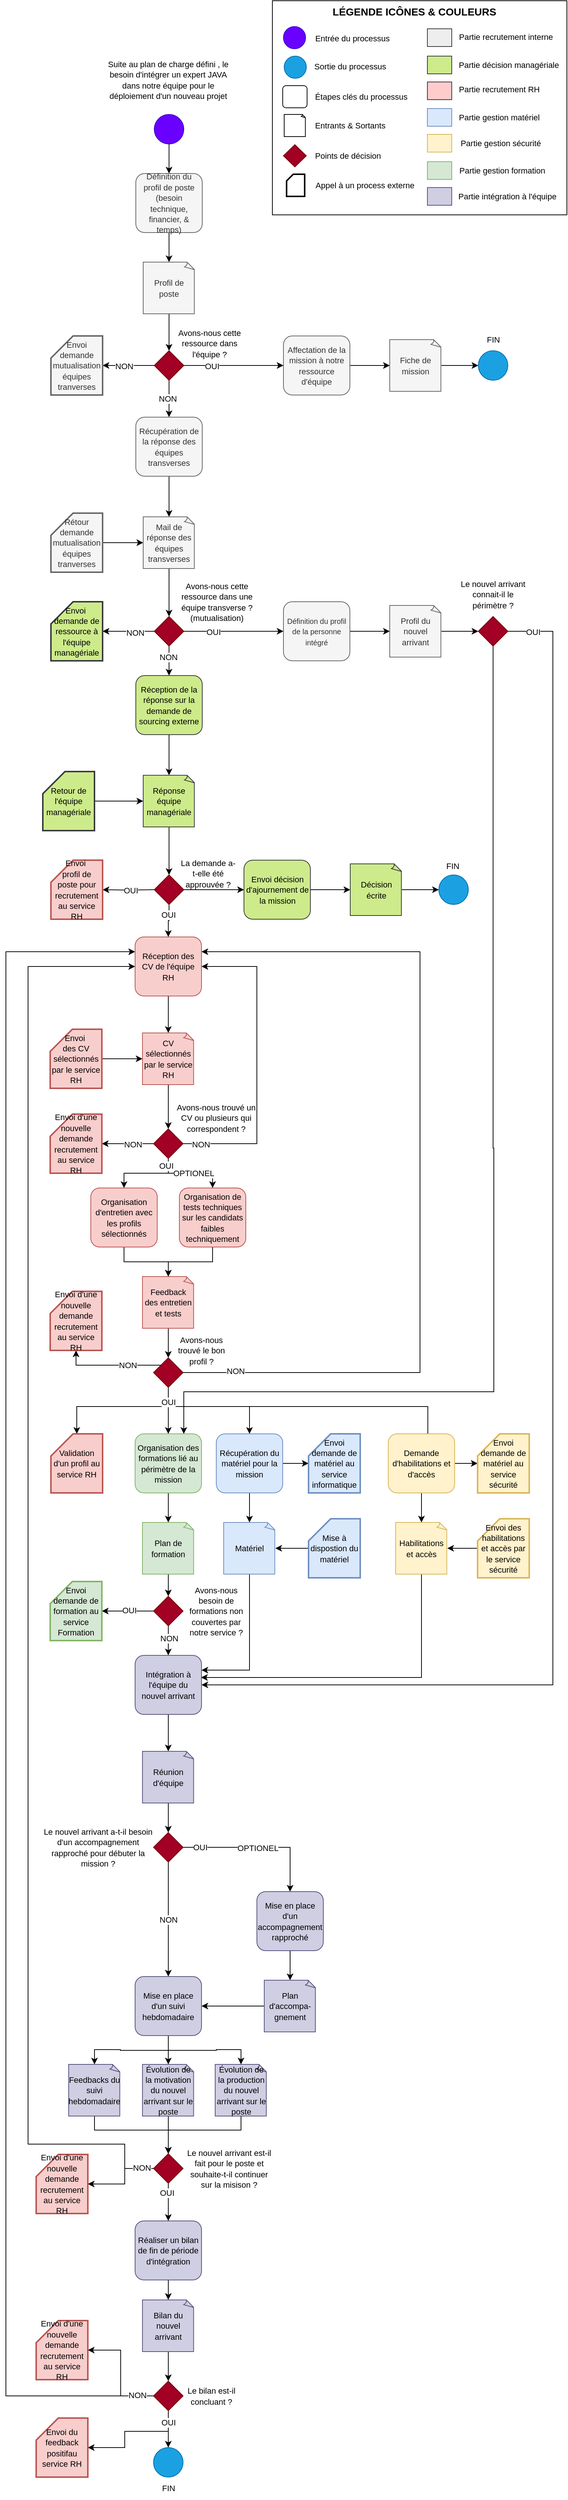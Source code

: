 <mxfile version="21.6.1" type="github">
  <diagram name="Page-1" id="dyQTiysHsoIgEj9Nmd4A">
    <mxGraphModel dx="162" dy="501" grid="1" gridSize="10" guides="1" tooltips="1" connect="1" arrows="1" fold="1" page="1" pageScale="1" pageWidth="827" pageHeight="1169" math="0" shadow="0">
      <root>
        <mxCell id="0" />
        <mxCell id="1" parent="0" />
        <mxCell id="CevlqyL66IlsUGIjqd2u-10" value="" style="edgeStyle=orthogonalEdgeStyle;rounded=0;orthogonalLoop=1;jettySize=auto;html=1;" edge="1" parent="1" source="CevlqyL66IlsUGIjqd2u-1" target="CevlqyL66IlsUGIjqd2u-4">
          <mxGeometry relative="1" as="geometry" />
        </mxCell>
        <mxCell id="CevlqyL66IlsUGIjqd2u-1" value="" style="ellipse;whiteSpace=wrap;html=1;aspect=fixed;fillColor=#6a00ff;fontColor=#ffffff;strokeColor=#3700CC;" vertex="1" parent="1">
          <mxGeometry x="1080" y="166" width="40" height="40" as="geometry" />
        </mxCell>
        <mxCell id="CevlqyL66IlsUGIjqd2u-3" value="&lt;font style=&quot;font-size: 11px;&quot;&gt;Suite au plan de charge défini , le besoin d&#39;intégrer un expert JAVA dans notre équipe pour le déploiement d&#39;un nouveau projet&lt;br&gt;&lt;/font&gt;" style="text;html=1;strokeColor=none;fillColor=none;align=center;verticalAlign=middle;whiteSpace=wrap;rounded=0;" vertex="1" parent="1">
          <mxGeometry x="1009" y="79" width="180" height="80" as="geometry" />
        </mxCell>
        <mxCell id="CevlqyL66IlsUGIjqd2u-11" value="" style="edgeStyle=orthogonalEdgeStyle;rounded=0;orthogonalLoop=1;jettySize=auto;html=1;" edge="1" parent="1" source="CevlqyL66IlsUGIjqd2u-4" target="CevlqyL66IlsUGIjqd2u-6">
          <mxGeometry relative="1" as="geometry" />
        </mxCell>
        <mxCell id="CevlqyL66IlsUGIjqd2u-4" value="&lt;div&gt;&lt;font style=&quot;font-size: 11px;&quot;&gt;Définition du profil de poste (besoin technique, financier, &amp;amp; temps)&lt;/font&gt;&lt;/div&gt;" style="rounded=1;whiteSpace=wrap;html=1;fillColor=#f5f5f5;fontColor=#333333;strokeColor=#666666;" vertex="1" parent="1">
          <mxGeometry x="1055" y="246" width="90" height="80" as="geometry" />
        </mxCell>
        <mxCell id="CevlqyL66IlsUGIjqd2u-34" value="" style="edgeStyle=orthogonalEdgeStyle;rounded=0;orthogonalLoop=1;jettySize=auto;html=1;" edge="1" parent="1" source="CevlqyL66IlsUGIjqd2u-5" target="CevlqyL66IlsUGIjqd2u-9">
          <mxGeometry relative="1" as="geometry" />
        </mxCell>
        <mxCell id="CevlqyL66IlsUGIjqd2u-52" value="OUI" style="edgeLabel;html=1;align=center;verticalAlign=middle;resizable=0;points=[];" vertex="1" connectable="0" parent="CevlqyL66IlsUGIjqd2u-34">
          <mxGeometry x="-0.437" y="-1" relative="1" as="geometry">
            <mxPoint as="offset" />
          </mxGeometry>
        </mxCell>
        <mxCell id="CevlqyL66IlsUGIjqd2u-36" value="" style="edgeStyle=orthogonalEdgeStyle;rounded=0;orthogonalLoop=1;jettySize=auto;html=1;" edge="1" parent="1" source="CevlqyL66IlsUGIjqd2u-5" target="CevlqyL66IlsUGIjqd2u-7">
          <mxGeometry relative="1" as="geometry" />
        </mxCell>
        <mxCell id="CevlqyL66IlsUGIjqd2u-53" value="NON" style="edgeLabel;html=1;align=center;verticalAlign=middle;resizable=0;points=[];" vertex="1" connectable="0" parent="CevlqyL66IlsUGIjqd2u-36">
          <mxGeometry x="0.171" y="1" relative="1" as="geometry">
            <mxPoint as="offset" />
          </mxGeometry>
        </mxCell>
        <mxCell id="CevlqyL66IlsUGIjqd2u-37" value="" style="edgeStyle=orthogonalEdgeStyle;rounded=0;orthogonalLoop=1;jettySize=auto;html=1;" edge="1" parent="1" source="CevlqyL66IlsUGIjqd2u-5" target="CevlqyL66IlsUGIjqd2u-20">
          <mxGeometry relative="1" as="geometry" />
        </mxCell>
        <mxCell id="CevlqyL66IlsUGIjqd2u-54" value="NON" style="edgeLabel;html=1;align=center;verticalAlign=middle;resizable=0;points=[];" vertex="1" connectable="0" parent="CevlqyL66IlsUGIjqd2u-37">
          <mxGeometry y="-2" relative="1" as="geometry">
            <mxPoint as="offset" />
          </mxGeometry>
        </mxCell>
        <mxCell id="CevlqyL66IlsUGIjqd2u-5" value="" style="rhombus;whiteSpace=wrap;html=1;fillColor=#a20025;fontColor=#ffffff;strokeColor=#6F0000;" vertex="1" parent="1">
          <mxGeometry x="1080" y="486" width="40" height="40" as="geometry" />
        </mxCell>
        <mxCell id="CevlqyL66IlsUGIjqd2u-13" style="edgeStyle=orthogonalEdgeStyle;rounded=0;orthogonalLoop=1;jettySize=auto;html=1;" edge="1" parent="1" source="CevlqyL66IlsUGIjqd2u-6" target="CevlqyL66IlsUGIjqd2u-5">
          <mxGeometry relative="1" as="geometry" />
        </mxCell>
        <mxCell id="CevlqyL66IlsUGIjqd2u-6" value="&lt;font style=&quot;font-size: 11px;&quot;&gt;Profil de poste&lt;/font&gt;" style="whiteSpace=wrap;html=1;shape=mxgraph.basic.document;fillColor=#f5f5f5;fontColor=#333333;strokeColor=#666666;" vertex="1" parent="1">
          <mxGeometry x="1065" y="366" width="70" height="70" as="geometry" />
        </mxCell>
        <mxCell id="CevlqyL66IlsUGIjqd2u-7" value="&lt;font style=&quot;font-size: 11px;&quot;&gt;Envoi demande mutualisation équipes tranverses&lt;br&gt;&lt;/font&gt;" style="shape=card;whiteSpace=wrap;html=1;fillColor=#f5f5f5;fontColor=#333333;strokeColor=#666666;strokeWidth=2;" vertex="1" parent="1">
          <mxGeometry x="940" y="466" width="70" height="80" as="geometry" />
        </mxCell>
        <mxCell id="CevlqyL66IlsUGIjqd2u-8" value="&lt;font style=&quot;font-size: 11px;&quot;&gt;Avons-nous cette ressource dans l&#39;équipe ?&lt;/font&gt;" style="text;html=1;strokeColor=none;fillColor=none;align=center;verticalAlign=middle;whiteSpace=wrap;rounded=0;" vertex="1" parent="1">
          <mxGeometry x="1100" y="436" width="110" height="80" as="geometry" />
        </mxCell>
        <mxCell id="CevlqyL66IlsUGIjqd2u-35" value="" style="edgeStyle=orthogonalEdgeStyle;rounded=0;orthogonalLoop=1;jettySize=auto;html=1;" edge="1" parent="1" source="CevlqyL66IlsUGIjqd2u-9" target="CevlqyL66IlsUGIjqd2u-15">
          <mxGeometry relative="1" as="geometry" />
        </mxCell>
        <mxCell id="CevlqyL66IlsUGIjqd2u-9" value="&lt;font style=&quot;font-size: 11px;&quot;&gt;Affectation de la mission à notre ressource d&#39;équipe&lt;/font&gt;" style="rounded=1;whiteSpace=wrap;html=1;fillColor=#f5f5f5;fontColor=#333333;strokeColor=#666666;" vertex="1" parent="1">
          <mxGeometry x="1255" y="466" width="90" height="80" as="geometry" />
        </mxCell>
        <mxCell id="CevlqyL66IlsUGIjqd2u-19" value="" style="edgeStyle=orthogonalEdgeStyle;rounded=0;orthogonalLoop=1;jettySize=auto;html=1;entryX=0;entryY=0.5;entryDx=0;entryDy=0;" edge="1" parent="1" source="CevlqyL66IlsUGIjqd2u-15" target="CevlqyL66IlsUGIjqd2u-17">
          <mxGeometry relative="1" as="geometry" />
        </mxCell>
        <mxCell id="CevlqyL66IlsUGIjqd2u-15" value="&lt;font style=&quot;font-size: 11px;&quot;&gt;Fiche de mission&lt;/font&gt;" style="whiteSpace=wrap;html=1;shape=mxgraph.basic.document;fillColor=#f5f5f5;fontColor=#333333;strokeColor=#666666;" vertex="1" parent="1">
          <mxGeometry x="1399" y="471" width="70" height="70" as="geometry" />
        </mxCell>
        <mxCell id="CevlqyL66IlsUGIjqd2u-17" value="" style="ellipse;whiteSpace=wrap;html=1;aspect=fixed;fillColor=#1ba1e2;fontColor=#ffffff;strokeColor=#006EAF;" vertex="1" parent="1">
          <mxGeometry x="1519" y="486" width="40" height="40" as="geometry" />
        </mxCell>
        <mxCell id="CevlqyL66IlsUGIjqd2u-18" value="&lt;font style=&quot;font-size: 11px;&quot;&gt;FIN&lt;/font&gt;" style="text;html=1;align=center;verticalAlign=middle;resizable=0;points=[];autosize=1;strokeColor=none;fillColor=none;" vertex="1" parent="1">
          <mxGeometry x="1519" y="456" width="40" height="30" as="geometry" />
        </mxCell>
        <mxCell id="CevlqyL66IlsUGIjqd2u-43" style="edgeStyle=orthogonalEdgeStyle;rounded=0;orthogonalLoop=1;jettySize=auto;html=1;" edge="1" parent="1" source="CevlqyL66IlsUGIjqd2u-20" target="CevlqyL66IlsUGIjqd2u-41">
          <mxGeometry relative="1" as="geometry" />
        </mxCell>
        <mxCell id="CevlqyL66IlsUGIjqd2u-20" value="&lt;font style=&quot;font-size: 11px;&quot;&gt;Récupération de la réponse des équipes transverses&lt;/font&gt;" style="rounded=1;whiteSpace=wrap;html=1;fillColor=#f5f5f5;fontColor=#333333;strokeColor=#666666;" vertex="1" parent="1">
          <mxGeometry x="1055" y="576" width="90" height="80" as="geometry" />
        </mxCell>
        <mxCell id="CevlqyL66IlsUGIjqd2u-50" style="edgeStyle=orthogonalEdgeStyle;rounded=0;orthogonalLoop=1;jettySize=auto;html=1;entryX=1;entryY=0.5;entryDx=0;entryDy=0;entryPerimeter=0;" edge="1" parent="1" target="CevlqyL66IlsUGIjqd2u-49">
          <mxGeometry relative="1" as="geometry">
            <mxPoint x="1080" y="1216" as="sourcePoint" />
          </mxGeometry>
        </mxCell>
        <mxCell id="CevlqyL66IlsUGIjqd2u-55" value="OUI" style="edgeLabel;html=1;align=center;verticalAlign=middle;resizable=0;points=[];" vertex="1" connectable="0" parent="CevlqyL66IlsUGIjqd2u-50">
          <mxGeometry x="-0.086" relative="1" as="geometry">
            <mxPoint as="offset" />
          </mxGeometry>
        </mxCell>
        <mxCell id="CevlqyL66IlsUGIjqd2u-57" style="edgeStyle=orthogonalEdgeStyle;rounded=0;orthogonalLoop=1;jettySize=auto;html=1;entryX=0;entryY=0.5;entryDx=0;entryDy=0;" edge="1" parent="1" source="CevlqyL66IlsUGIjqd2u-24" target="CevlqyL66IlsUGIjqd2u-45">
          <mxGeometry relative="1" as="geometry" />
        </mxCell>
        <mxCell id="CevlqyL66IlsUGIjqd2u-58" value="OUI" style="edgeLabel;html=1;align=center;verticalAlign=middle;resizable=0;points=[];" vertex="1" connectable="0" parent="CevlqyL66IlsUGIjqd2u-57">
          <mxGeometry x="-0.407" y="-1" relative="1" as="geometry">
            <mxPoint as="offset" />
          </mxGeometry>
        </mxCell>
        <mxCell id="CevlqyL66IlsUGIjqd2u-205" value="" style="edgeStyle=orthogonalEdgeStyle;rounded=0;orthogonalLoop=1;jettySize=auto;html=1;" edge="1" parent="1" source="CevlqyL66IlsUGIjqd2u-24" target="CevlqyL66IlsUGIjqd2u-201">
          <mxGeometry relative="1" as="geometry" />
        </mxCell>
        <mxCell id="CevlqyL66IlsUGIjqd2u-214" value="NON" style="edgeLabel;html=1;align=center;verticalAlign=middle;resizable=0;points=[];" vertex="1" connectable="0" parent="CevlqyL66IlsUGIjqd2u-205">
          <mxGeometry x="-0.25" y="-1" relative="1" as="geometry">
            <mxPoint as="offset" />
          </mxGeometry>
        </mxCell>
        <mxCell id="CevlqyL66IlsUGIjqd2u-221" value="" style="edgeStyle=orthogonalEdgeStyle;rounded=0;orthogonalLoop=1;jettySize=auto;html=1;" edge="1" parent="1" source="CevlqyL66IlsUGIjqd2u-24" target="CevlqyL66IlsUGIjqd2u-220">
          <mxGeometry relative="1" as="geometry" />
        </mxCell>
        <mxCell id="CevlqyL66IlsUGIjqd2u-222" value="NON" style="edgeLabel;html=1;align=center;verticalAlign=middle;resizable=0;points=[];" vertex="1" connectable="0" parent="CevlqyL66IlsUGIjqd2u-221">
          <mxGeometry x="-0.248" y="2" relative="1" as="geometry">
            <mxPoint as="offset" />
          </mxGeometry>
        </mxCell>
        <mxCell id="CevlqyL66IlsUGIjqd2u-24" value="" style="rhombus;whiteSpace=wrap;html=1;fillColor=#a20025;fontColor=#ffffff;strokeColor=#6F0000;" vertex="1" parent="1">
          <mxGeometry x="1080" y="846" width="40" height="40" as="geometry" />
        </mxCell>
        <mxCell id="CevlqyL66IlsUGIjqd2u-26" value="&lt;font style=&quot;font-size: 11px;&quot;&gt;Avons-nous cette ressource dans une équipe transverse ? (mutualisation)&lt;br&gt;&lt;/font&gt;" style="text;html=1;strokeColor=none;fillColor=none;align=center;verticalAlign=middle;whiteSpace=wrap;rounded=0;" vertex="1" parent="1">
          <mxGeometry x="1110" y="786" width="110" height="80" as="geometry" />
        </mxCell>
        <mxCell id="CevlqyL66IlsUGIjqd2u-42" value="" style="edgeStyle=orthogonalEdgeStyle;rounded=0;orthogonalLoop=1;jettySize=auto;html=1;" edge="1" parent="1" source="CevlqyL66IlsUGIjqd2u-30" target="CevlqyL66IlsUGIjqd2u-41">
          <mxGeometry relative="1" as="geometry" />
        </mxCell>
        <mxCell id="CevlqyL66IlsUGIjqd2u-30" value="&lt;font style=&quot;font-size: 11px;&quot;&gt;Rétour demande mutualisation équipes tranverses&lt;br&gt;&lt;/font&gt;" style="shape=card;whiteSpace=wrap;html=1;fillColor=#f5f5f5;fontColor=#333333;strokeColor=#666666;strokeWidth=2;" vertex="1" parent="1">
          <mxGeometry x="940" y="706" width="70" height="80" as="geometry" />
        </mxCell>
        <mxCell id="CevlqyL66IlsUGIjqd2u-44" style="edgeStyle=orthogonalEdgeStyle;rounded=0;orthogonalLoop=1;jettySize=auto;html=1;" edge="1" parent="1" source="CevlqyL66IlsUGIjqd2u-41" target="CevlqyL66IlsUGIjqd2u-24">
          <mxGeometry relative="1" as="geometry" />
        </mxCell>
        <mxCell id="CevlqyL66IlsUGIjqd2u-41" value="&lt;font style=&quot;font-size: 11px;&quot;&gt;Mail de réponse des équipes transverses&lt;/font&gt;" style="whiteSpace=wrap;html=1;shape=mxgraph.basic.document;fillColor=#f5f5f5;fontColor=#333333;strokeColor=#666666;" vertex="1" parent="1">
          <mxGeometry x="1065" y="711" width="70" height="70" as="geometry" />
        </mxCell>
        <mxCell id="CevlqyL66IlsUGIjqd2u-94" value="" style="edgeStyle=orthogonalEdgeStyle;rounded=0;orthogonalLoop=1;jettySize=auto;html=1;" edge="1" parent="1" source="CevlqyL66IlsUGIjqd2u-45" target="CevlqyL66IlsUGIjqd2u-93">
          <mxGeometry relative="1" as="geometry" />
        </mxCell>
        <mxCell id="CevlqyL66IlsUGIjqd2u-45" value="&lt;font size=&quot;1&quot;&gt;Définition du profil de la personne intégré&lt;br&gt;&lt;/font&gt;" style="rounded=1;whiteSpace=wrap;html=1;fillColor=#f5f5f5;fontColor=#333333;strokeColor=#666666;" vertex="1" parent="1">
          <mxGeometry x="1255" y="826" width="90" height="80" as="geometry" />
        </mxCell>
        <mxCell id="CevlqyL66IlsUGIjqd2u-60" value="" style="edgeStyle=orthogonalEdgeStyle;rounded=0;orthogonalLoop=1;jettySize=auto;html=1;" edge="1" parent="1" source="CevlqyL66IlsUGIjqd2u-46" target="CevlqyL66IlsUGIjqd2u-59">
          <mxGeometry relative="1" as="geometry" />
        </mxCell>
        <mxCell id="CevlqyL66IlsUGIjqd2u-46" value="&lt;font style=&quot;font-size: 11px;&quot;&gt;Réception des CV de l&#39;équipe RH&lt;/font&gt;" style="rounded=1;whiteSpace=wrap;html=1;fillColor=#f8cecc;strokeColor=#b85450;" vertex="1" parent="1">
          <mxGeometry x="1054" y="1280" width="90" height="80" as="geometry" />
        </mxCell>
        <mxCell id="CevlqyL66IlsUGIjqd2u-49" value="&lt;div&gt;&lt;font style=&quot;font-size: 11px;&quot;&gt;Envoi&amp;nbsp;&lt;/font&gt;&lt;/div&gt;&lt;div&gt;&lt;font style=&quot;font-size: 11px;&quot;&gt;profil de poste pour recrutement au service RH&lt;/font&gt;&lt;/div&gt;" style="shape=card;whiteSpace=wrap;html=1;fillColor=#f8cecc;strokeColor=#b85450;strokeWidth=2;" vertex="1" parent="1">
          <mxGeometry x="940" y="1176" width="70" height="80" as="geometry" />
        </mxCell>
        <mxCell id="CevlqyL66IlsUGIjqd2u-63" value="" style="edgeStyle=orthogonalEdgeStyle;rounded=0;orthogonalLoop=1;jettySize=auto;html=1;" edge="1" parent="1" source="CevlqyL66IlsUGIjqd2u-59" target="CevlqyL66IlsUGIjqd2u-61">
          <mxGeometry relative="1" as="geometry" />
        </mxCell>
        <mxCell id="CevlqyL66IlsUGIjqd2u-59" value="&lt;font style=&quot;font-size: 11px;&quot;&gt;CV sélectionnés par le service RH&lt;br&gt;&lt;/font&gt;" style="whiteSpace=wrap;html=1;shape=mxgraph.basic.document;fillColor=#f8cecc;strokeColor=#b85450;" vertex="1" parent="1">
          <mxGeometry x="1064" y="1410" width="70" height="70" as="geometry" />
        </mxCell>
        <mxCell id="CevlqyL66IlsUGIjqd2u-69" value="" style="edgeStyle=orthogonalEdgeStyle;rounded=0;orthogonalLoop=1;jettySize=auto;html=1;" edge="1" parent="1" source="CevlqyL66IlsUGIjqd2u-61" target="CevlqyL66IlsUGIjqd2u-68">
          <mxGeometry relative="1" as="geometry" />
        </mxCell>
        <mxCell id="CevlqyL66IlsUGIjqd2u-70" value="NON" style="edgeLabel;html=1;align=center;verticalAlign=middle;resizable=0;points=[];" vertex="1" connectable="0" parent="CevlqyL66IlsUGIjqd2u-69">
          <mxGeometry x="-0.2" y="1" relative="1" as="geometry">
            <mxPoint as="offset" />
          </mxGeometry>
        </mxCell>
        <mxCell id="CevlqyL66IlsUGIjqd2u-71" style="edgeStyle=orthogonalEdgeStyle;rounded=0;orthogonalLoop=1;jettySize=auto;html=1;entryX=1;entryY=0.5;entryDx=0;entryDy=0;" edge="1" parent="1" source="CevlqyL66IlsUGIjqd2u-61" target="CevlqyL66IlsUGIjqd2u-46">
          <mxGeometry relative="1" as="geometry">
            <mxPoint x="1149" y="1320" as="targetPoint" />
            <Array as="points">
              <mxPoint x="1219" y="1560" />
              <mxPoint x="1219" y="1320" />
            </Array>
          </mxGeometry>
        </mxCell>
        <mxCell id="CevlqyL66IlsUGIjqd2u-72" value="NON" style="edgeLabel;html=1;align=center;verticalAlign=middle;resizable=0;points=[];" vertex="1" connectable="0" parent="CevlqyL66IlsUGIjqd2u-71">
          <mxGeometry x="-0.886" y="-1" relative="1" as="geometry">
            <mxPoint as="offset" />
          </mxGeometry>
        </mxCell>
        <mxCell id="CevlqyL66IlsUGIjqd2u-74" value="" style="edgeStyle=orthogonalEdgeStyle;rounded=0;orthogonalLoop=1;jettySize=auto;html=1;" edge="1" parent="1" source="CevlqyL66IlsUGIjqd2u-61" target="CevlqyL66IlsUGIjqd2u-73">
          <mxGeometry relative="1" as="geometry" />
        </mxCell>
        <mxCell id="CevlqyL66IlsUGIjqd2u-233" style="edgeStyle=orthogonalEdgeStyle;rounded=0;orthogonalLoop=1;jettySize=auto;html=1;exitX=0.5;exitY=1;exitDx=0;exitDy=0;entryX=0.5;entryY=0;entryDx=0;entryDy=0;" edge="1" parent="1" source="CevlqyL66IlsUGIjqd2u-61" target="CevlqyL66IlsUGIjqd2u-232">
          <mxGeometry relative="1" as="geometry" />
        </mxCell>
        <mxCell id="CevlqyL66IlsUGIjqd2u-235" value="OUI" style="edgeLabel;html=1;align=center;verticalAlign=middle;resizable=0;points=[];" vertex="1" connectable="0" parent="CevlqyL66IlsUGIjqd2u-233">
          <mxGeometry x="-0.813" y="-3" relative="1" as="geometry">
            <mxPoint as="offset" />
          </mxGeometry>
        </mxCell>
        <mxCell id="CevlqyL66IlsUGIjqd2u-281" value="OPTIONEL" style="edgeLabel;html=1;align=center;verticalAlign=middle;resizable=0;points=[];" vertex="1" connectable="0" parent="CevlqyL66IlsUGIjqd2u-233">
          <mxGeometry x="-0.068" relative="1" as="geometry">
            <mxPoint x="7" as="offset" />
          </mxGeometry>
        </mxCell>
        <mxCell id="CevlqyL66IlsUGIjqd2u-61" value="" style="rhombus;whiteSpace=wrap;html=1;fillColor=#a20025;fontColor=#ffffff;strokeColor=#6F0000;" vertex="1" parent="1">
          <mxGeometry x="1079" y="1540" width="40" height="40" as="geometry" />
        </mxCell>
        <mxCell id="CevlqyL66IlsUGIjqd2u-64" value="&lt;font style=&quot;font-size: 11px;&quot;&gt;Avons-nous trouvé un CV ou plusieurs qui correspondent ?&lt;br&gt;&lt;/font&gt;" style="text;html=1;strokeColor=none;fillColor=none;align=center;verticalAlign=middle;whiteSpace=wrap;rounded=0;" vertex="1" parent="1">
          <mxGeometry x="1109" y="1485" width="110" height="80" as="geometry" />
        </mxCell>
        <mxCell id="CevlqyL66IlsUGIjqd2u-67" style="edgeStyle=orthogonalEdgeStyle;rounded=0;orthogonalLoop=1;jettySize=auto;html=1;" edge="1" parent="1" source="CevlqyL66IlsUGIjqd2u-65" target="CevlqyL66IlsUGIjqd2u-59">
          <mxGeometry relative="1" as="geometry" />
        </mxCell>
        <mxCell id="CevlqyL66IlsUGIjqd2u-65" value="&lt;div&gt;&lt;font style=&quot;font-size: 11px;&quot;&gt;Envoi&amp;nbsp;&lt;/font&gt;&lt;/div&gt;&lt;div&gt;&lt;font style=&quot;font-size: 11px;&quot;&gt;des CV sélectionnés par le service RH&lt;/font&gt;&lt;/div&gt;" style="shape=card;whiteSpace=wrap;html=1;fillColor=#f8cecc;strokeColor=#b85450;strokeWidth=2;" vertex="1" parent="1">
          <mxGeometry x="939" y="1405" width="70" height="80" as="geometry" />
        </mxCell>
        <mxCell id="CevlqyL66IlsUGIjqd2u-68" value="&lt;div&gt;&lt;font style=&quot;font-size: 11px;&quot;&gt;Envoi d&#39;une nouvelle demande recrutement au service RH&lt;/font&gt;&lt;/div&gt;" style="shape=card;whiteSpace=wrap;html=1;fillColor=#f8cecc;strokeColor=#b85450;strokeWidth=2;" vertex="1" parent="1">
          <mxGeometry x="939" y="1520" width="70" height="80" as="geometry" />
        </mxCell>
        <mxCell id="CevlqyL66IlsUGIjqd2u-80" style="edgeStyle=orthogonalEdgeStyle;rounded=0;orthogonalLoop=1;jettySize=auto;html=1;entryX=0.5;entryY=0;entryDx=0;entryDy=0;entryPerimeter=0;" edge="1" parent="1" source="CevlqyL66IlsUGIjqd2u-73" target="CevlqyL66IlsUGIjqd2u-76">
          <mxGeometry relative="1" as="geometry" />
        </mxCell>
        <mxCell id="CevlqyL66IlsUGIjqd2u-73" value="&lt;font style=&quot;font-size: 11px;&quot;&gt;Organisation d&#39;entretien avec les profils sélectionnés&lt;/font&gt;" style="rounded=1;whiteSpace=wrap;html=1;fillColor=#f8cecc;strokeColor=#b85450;" vertex="1" parent="1">
          <mxGeometry x="994" y="1620" width="90" height="80" as="geometry" />
        </mxCell>
        <mxCell id="CevlqyL66IlsUGIjqd2u-81" style="edgeStyle=orthogonalEdgeStyle;rounded=0;orthogonalLoop=1;jettySize=auto;html=1;entryX=0.5;entryY=0;entryDx=0;entryDy=0;" edge="1" parent="1" source="CevlqyL66IlsUGIjqd2u-76" target="CevlqyL66IlsUGIjqd2u-77">
          <mxGeometry relative="1" as="geometry" />
        </mxCell>
        <mxCell id="CevlqyL66IlsUGIjqd2u-76" value="&lt;font style=&quot;font-size: 11px;&quot;&gt;Feedback des entretien et tests&lt;br&gt;&lt;/font&gt;" style="whiteSpace=wrap;html=1;shape=mxgraph.basic.document;fillColor=#f8cecc;strokeColor=#b85450;" vertex="1" parent="1">
          <mxGeometry x="1064" y="1740" width="70" height="70" as="geometry" />
        </mxCell>
        <mxCell id="CevlqyL66IlsUGIjqd2u-83" value="" style="edgeStyle=orthogonalEdgeStyle;rounded=0;orthogonalLoop=1;jettySize=auto;html=1;" edge="1" parent="1" source="CevlqyL66IlsUGIjqd2u-77" target="CevlqyL66IlsUGIjqd2u-82">
          <mxGeometry relative="1" as="geometry">
            <Array as="points">
              <mxPoint x="974" y="1860" />
            </Array>
          </mxGeometry>
        </mxCell>
        <mxCell id="CevlqyL66IlsUGIjqd2u-86" value="NON" style="edgeLabel;html=1;align=center;verticalAlign=middle;resizable=0;points=[];" vertex="1" connectable="0" parent="CevlqyL66IlsUGIjqd2u-83">
          <mxGeometry x="0.143" y="3" relative="1" as="geometry">
            <mxPoint x="32" y="-3" as="offset" />
          </mxGeometry>
        </mxCell>
        <mxCell id="CevlqyL66IlsUGIjqd2u-84" style="edgeStyle=orthogonalEdgeStyle;rounded=0;orthogonalLoop=1;jettySize=auto;html=1;exitX=1;exitY=0.5;exitDx=0;exitDy=0;entryX=1;entryY=0.25;entryDx=0;entryDy=0;" edge="1" parent="1" source="CevlqyL66IlsUGIjqd2u-77" target="CevlqyL66IlsUGIjqd2u-46">
          <mxGeometry relative="1" as="geometry">
            <Array as="points">
              <mxPoint x="1440" y="1870" />
              <mxPoint x="1440" y="1300" />
            </Array>
          </mxGeometry>
        </mxCell>
        <mxCell id="CevlqyL66IlsUGIjqd2u-85" value="NON" style="edgeLabel;html=1;align=center;verticalAlign=middle;resizable=0;points=[];" vertex="1" connectable="0" parent="CevlqyL66IlsUGIjqd2u-84">
          <mxGeometry x="-0.88" y="2" relative="1" as="geometry">
            <mxPoint as="offset" />
          </mxGeometry>
        </mxCell>
        <mxCell id="CevlqyL66IlsUGIjqd2u-91" value="" style="edgeStyle=orthogonalEdgeStyle;rounded=0;orthogonalLoop=1;jettySize=auto;html=1;" edge="1" parent="1" source="CevlqyL66IlsUGIjqd2u-77" target="CevlqyL66IlsUGIjqd2u-87">
          <mxGeometry relative="1" as="geometry" />
        </mxCell>
        <mxCell id="CevlqyL66IlsUGIjqd2u-182" style="edgeStyle=orthogonalEdgeStyle;rounded=0;orthogonalLoop=1;jettySize=auto;html=1;exitX=0.5;exitY=1;exitDx=0;exitDy=0;entryX=0.5;entryY=0;entryDx=0;entryDy=0;" edge="1" parent="1" source="CevlqyL66IlsUGIjqd2u-77" target="CevlqyL66IlsUGIjqd2u-179">
          <mxGeometry relative="1" as="geometry">
            <Array as="points">
              <mxPoint x="1099" y="1916" />
              <mxPoint x="1209" y="1916" />
            </Array>
          </mxGeometry>
        </mxCell>
        <mxCell id="CevlqyL66IlsUGIjqd2u-183" style="edgeStyle=orthogonalEdgeStyle;rounded=0;orthogonalLoop=1;jettySize=auto;html=1;exitX=0.5;exitY=1;exitDx=0;exitDy=0;entryX=0.596;entryY=0.021;entryDx=0;entryDy=0;entryPerimeter=0;" edge="1" parent="1">
          <mxGeometry relative="1" as="geometry">
            <mxPoint x="1099" y="1897.66" as="sourcePoint" />
            <mxPoint x="1450.64" y="1962.34" as="targetPoint" />
            <Array as="points">
              <mxPoint x="1099" y="1916" />
              <mxPoint x="1451" y="1916" />
            </Array>
          </mxGeometry>
        </mxCell>
        <mxCell id="CevlqyL66IlsUGIjqd2u-226" style="edgeStyle=orthogonalEdgeStyle;rounded=0;orthogonalLoop=1;jettySize=auto;html=1;exitX=0.5;exitY=1;exitDx=0;exitDy=0;entryX=0.5;entryY=0;entryDx=0;entryDy=0;entryPerimeter=0;" edge="1" parent="1" source="CevlqyL66IlsUGIjqd2u-77" target="CevlqyL66IlsUGIjqd2u-88">
          <mxGeometry relative="1" as="geometry">
            <Array as="points">
              <mxPoint x="1099" y="1916" />
              <mxPoint x="975" y="1916" />
            </Array>
          </mxGeometry>
        </mxCell>
        <mxCell id="CevlqyL66IlsUGIjqd2u-227" value="OUI" style="edgeLabel;html=1;align=center;verticalAlign=middle;resizable=0;points=[];" vertex="1" connectable="0" parent="CevlqyL66IlsUGIjqd2u-226">
          <mxGeometry x="-0.793" relative="1" as="geometry">
            <mxPoint as="offset" />
          </mxGeometry>
        </mxCell>
        <mxCell id="CevlqyL66IlsUGIjqd2u-77" value="" style="rhombus;whiteSpace=wrap;html=1;fillColor=#a20025;fontColor=#ffffff;strokeColor=#6F0000;" vertex="1" parent="1">
          <mxGeometry x="1079" y="1850" width="40" height="40" as="geometry" />
        </mxCell>
        <mxCell id="CevlqyL66IlsUGIjqd2u-78" value="&lt;font style=&quot;font-size: 11px;&quot;&gt;Avons-nous trouvé le bon profil ?&lt;br&gt;&lt;/font&gt;" style="text;html=1;align=center;verticalAlign=middle;whiteSpace=wrap;rounded=0;" vertex="1" parent="1">
          <mxGeometry x="1099" y="1800" width="90" height="80" as="geometry" />
        </mxCell>
        <mxCell id="CevlqyL66IlsUGIjqd2u-82" value="&lt;div&gt;&lt;font style=&quot;font-size: 11px;&quot;&gt;Envoi d&#39;une nouvelle demande recrutement au service RH&lt;/font&gt;&lt;/div&gt;" style="shape=card;whiteSpace=wrap;html=1;fillColor=#f8cecc;strokeColor=#b85450;strokeWidth=2;" vertex="1" parent="1">
          <mxGeometry x="939" y="1760" width="70" height="80" as="geometry" />
        </mxCell>
        <mxCell id="CevlqyL66IlsUGIjqd2u-101" value="" style="edgeStyle=orthogonalEdgeStyle;rounded=0;orthogonalLoop=1;jettySize=auto;html=1;" edge="1" parent="1" source="CevlqyL66IlsUGIjqd2u-87" target="CevlqyL66IlsUGIjqd2u-92">
          <mxGeometry relative="1" as="geometry" />
        </mxCell>
        <mxCell id="CevlqyL66IlsUGIjqd2u-87" value="&lt;font style=&quot;font-size: 11px;&quot;&gt;Organisation des formations lié au périmètre de la mission&lt;/font&gt;" style="rounded=1;whiteSpace=wrap;html=1;fillColor=#d5e8d4;strokeColor=#82b366;" vertex="1" parent="1">
          <mxGeometry x="1054" y="1953" width="90" height="80" as="geometry" />
        </mxCell>
        <mxCell id="CevlqyL66IlsUGIjqd2u-88" value="&lt;div&gt;&lt;font style=&quot;font-size: 11px;&quot;&gt;Validation d&#39;un profil au service RH&lt;br&gt;&lt;/font&gt;&lt;/div&gt;" style="shape=card;whiteSpace=wrap;html=1;fillColor=#f8cecc;strokeColor=#b85450;strokeWidth=2;" vertex="1" parent="1">
          <mxGeometry x="940" y="1953" width="70" height="80" as="geometry" />
        </mxCell>
        <mxCell id="CevlqyL66IlsUGIjqd2u-104" value="" style="edgeStyle=orthogonalEdgeStyle;rounded=0;orthogonalLoop=1;jettySize=auto;html=1;" edge="1" parent="1" source="CevlqyL66IlsUGIjqd2u-92" target="CevlqyL66IlsUGIjqd2u-102">
          <mxGeometry relative="1" as="geometry" />
        </mxCell>
        <mxCell id="CevlqyL66IlsUGIjqd2u-92" value="&lt;font style=&quot;font-size: 11px;&quot;&gt;Plan de formation&lt;/font&gt;" style="whiteSpace=wrap;html=1;shape=mxgraph.basic.document;fillColor=#d5e8d4;strokeColor=#82b366;" vertex="1" parent="1">
          <mxGeometry x="1064" y="2073" width="70" height="70" as="geometry" />
        </mxCell>
        <mxCell id="CevlqyL66IlsUGIjqd2u-97" value="" style="edgeStyle=orthogonalEdgeStyle;rounded=0;orthogonalLoop=1;jettySize=auto;html=1;" edge="1" parent="1" source="CevlqyL66IlsUGIjqd2u-93" target="CevlqyL66IlsUGIjqd2u-95">
          <mxGeometry relative="1" as="geometry" />
        </mxCell>
        <mxCell id="CevlqyL66IlsUGIjqd2u-93" value="&lt;font style=&quot;font-size: 11px;&quot;&gt;Profil du nouvel arrivant&lt;/font&gt;" style="whiteSpace=wrap;html=1;shape=mxgraph.basic.document;fillColor=#f5f5f5;fontColor=#333333;strokeColor=#666666;" vertex="1" parent="1">
          <mxGeometry x="1399" y="831" width="70" height="70" as="geometry" />
        </mxCell>
        <mxCell id="CevlqyL66IlsUGIjqd2u-115" style="edgeStyle=orthogonalEdgeStyle;rounded=0;orthogonalLoop=1;jettySize=auto;html=1;entryX=1;entryY=0.5;entryDx=0;entryDy=0;" edge="1" parent="1" source="CevlqyL66IlsUGIjqd2u-95" target="CevlqyL66IlsUGIjqd2u-112">
          <mxGeometry relative="1" as="geometry">
            <mxPoint x="1190" y="1956" as="targetPoint" />
            <Array as="points">
              <mxPoint x="1620" y="866" />
              <mxPoint x="1620" y="2293" />
            </Array>
          </mxGeometry>
        </mxCell>
        <mxCell id="CevlqyL66IlsUGIjqd2u-116" value="OUI" style="edgeLabel;html=1;align=center;verticalAlign=middle;resizable=0;points=[];" vertex="1" connectable="0" parent="CevlqyL66IlsUGIjqd2u-115">
          <mxGeometry x="-0.966" y="-1" relative="1" as="geometry">
            <mxPoint as="offset" />
          </mxGeometry>
        </mxCell>
        <mxCell id="CevlqyL66IlsUGIjqd2u-192" style="edgeStyle=orthogonalEdgeStyle;rounded=0;orthogonalLoop=1;jettySize=auto;html=1;" edge="1" parent="1" source="CevlqyL66IlsUGIjqd2u-95">
          <mxGeometry relative="1" as="geometry">
            <mxPoint x="1120" y="1953" as="targetPoint" />
            <Array as="points">
              <mxPoint x="1539" y="1566" />
              <mxPoint x="1540" y="1566" />
              <mxPoint x="1540" y="1896" />
              <mxPoint x="1120" y="1896" />
              <mxPoint x="1120" y="1953" />
            </Array>
          </mxGeometry>
        </mxCell>
        <mxCell id="CevlqyL66IlsUGIjqd2u-95" value="" style="rhombus;whiteSpace=wrap;html=1;fillColor=#a20025;fontColor=#ffffff;strokeColor=#6F0000;" vertex="1" parent="1">
          <mxGeometry x="1519" y="846" width="40" height="40" as="geometry" />
        </mxCell>
        <mxCell id="CevlqyL66IlsUGIjqd2u-98" value="&lt;font style=&quot;font-size: 11px;&quot;&gt;Le nouvel arrivant connait-il le périmètre ?&lt;/font&gt;" style="text;html=1;strokeColor=none;fillColor=none;align=center;verticalAlign=middle;whiteSpace=wrap;rounded=0;" vertex="1" parent="1">
          <mxGeometry x="1494" y="786" width="90" height="60" as="geometry" />
        </mxCell>
        <mxCell id="CevlqyL66IlsUGIjqd2u-110" value="" style="edgeStyle=orthogonalEdgeStyle;rounded=0;orthogonalLoop=1;jettySize=auto;html=1;" edge="1" parent="1" source="CevlqyL66IlsUGIjqd2u-102" target="CevlqyL66IlsUGIjqd2u-106">
          <mxGeometry relative="1" as="geometry" />
        </mxCell>
        <mxCell id="CevlqyL66IlsUGIjqd2u-111" value="OUI" style="edgeLabel;html=1;align=center;verticalAlign=middle;resizable=0;points=[];" vertex="1" connectable="0" parent="CevlqyL66IlsUGIjqd2u-110">
          <mxGeometry x="-0.057" y="-1" relative="1" as="geometry">
            <mxPoint as="offset" />
          </mxGeometry>
        </mxCell>
        <mxCell id="CevlqyL66IlsUGIjqd2u-113" value="" style="edgeStyle=orthogonalEdgeStyle;rounded=0;orthogonalLoop=1;jettySize=auto;html=1;" edge="1" parent="1" source="CevlqyL66IlsUGIjqd2u-102" target="CevlqyL66IlsUGIjqd2u-112">
          <mxGeometry relative="1" as="geometry" />
        </mxCell>
        <mxCell id="CevlqyL66IlsUGIjqd2u-114" value="NON" style="edgeLabel;html=1;align=center;verticalAlign=middle;resizable=0;points=[];" vertex="1" connectable="0" parent="CevlqyL66IlsUGIjqd2u-113">
          <mxGeometry x="-0.15" y="1" relative="1" as="geometry">
            <mxPoint as="offset" />
          </mxGeometry>
        </mxCell>
        <mxCell id="CevlqyL66IlsUGIjqd2u-102" value="" style="rhombus;whiteSpace=wrap;html=1;fillColor=#a20025;fontColor=#ffffff;strokeColor=#6F0000;" vertex="1" parent="1">
          <mxGeometry x="1079" y="2173" width="40" height="40" as="geometry" />
        </mxCell>
        <mxCell id="CevlqyL66IlsUGIjqd2u-105" value="&lt;font style=&quot;font-size: 11px;&quot;&gt;Avons-nous besoin de formations non couvertes par notre service ?&lt;br&gt;&lt;/font&gt;" style="text;html=1;strokeColor=none;fillColor=none;align=center;verticalAlign=middle;whiteSpace=wrap;rounded=0;" vertex="1" parent="1">
          <mxGeometry x="1119" y="2153" width="90" height="80" as="geometry" />
        </mxCell>
        <mxCell id="CevlqyL66IlsUGIjqd2u-106" value="&lt;div&gt;&lt;font style=&quot;font-size: 11px;&quot;&gt;Envoi demande de formation au service Formation&lt;br&gt;&lt;/font&gt;&lt;/div&gt;" style="shape=card;whiteSpace=wrap;html=1;fillColor=#d5e8d4;strokeColor=#82b366;strokeWidth=2;" vertex="1" parent="1">
          <mxGeometry x="939" y="2153" width="70" height="80" as="geometry" />
        </mxCell>
        <mxCell id="CevlqyL66IlsUGIjqd2u-118" value="" style="edgeStyle=orthogonalEdgeStyle;rounded=0;orthogonalLoop=1;jettySize=auto;html=1;" edge="1" parent="1" source="CevlqyL66IlsUGIjqd2u-112" target="CevlqyL66IlsUGIjqd2u-117">
          <mxGeometry relative="1" as="geometry" />
        </mxCell>
        <mxCell id="CevlqyL66IlsUGIjqd2u-112" value="&lt;font style=&quot;font-size: 11px;&quot;&gt;Intégration à l&#39;équipe du nouvel arrivant&lt;/font&gt;" style="rounded=1;whiteSpace=wrap;html=1;fillColor=#d0cee2;strokeColor=#56517e;" vertex="1" parent="1">
          <mxGeometry x="1054" y="2253" width="90" height="80" as="geometry" />
        </mxCell>
        <mxCell id="CevlqyL66IlsUGIjqd2u-123" value="" style="edgeStyle=orthogonalEdgeStyle;rounded=0;orthogonalLoop=1;jettySize=auto;html=1;" edge="1" parent="1" source="CevlqyL66IlsUGIjqd2u-117" target="CevlqyL66IlsUGIjqd2u-122">
          <mxGeometry relative="1" as="geometry" />
        </mxCell>
        <mxCell id="CevlqyL66IlsUGIjqd2u-117" value="&lt;font style=&quot;font-size: 11px;&quot;&gt;Réunion d&#39;équipe&lt;/font&gt;" style="whiteSpace=wrap;html=1;shape=mxgraph.basic.document;fillColor=#d0cee2;strokeColor=#56517e;" vertex="1" parent="1">
          <mxGeometry x="1064" y="2383" width="70" height="70" as="geometry" />
        </mxCell>
        <mxCell id="CevlqyL66IlsUGIjqd2u-141" value="" style="edgeStyle=orthogonalEdgeStyle;rounded=0;orthogonalLoop=1;jettySize=auto;html=1;exitX=0.5;exitY=1;exitDx=0;exitDy=0;" edge="1" parent="1" source="CevlqyL66IlsUGIjqd2u-119" target="CevlqyL66IlsUGIjqd2u-130">
          <mxGeometry relative="1" as="geometry" />
        </mxCell>
        <mxCell id="CevlqyL66IlsUGIjqd2u-229" style="edgeStyle=orthogonalEdgeStyle;rounded=0;orthogonalLoop=1;jettySize=auto;html=1;exitX=0.5;exitY=1;exitDx=0;exitDy=0;entryX=0.5;entryY=0;entryDx=0;entryDy=0;entryPerimeter=0;" edge="1" parent="1" source="CevlqyL66IlsUGIjqd2u-119" target="CevlqyL66IlsUGIjqd2u-228">
          <mxGeometry relative="1" as="geometry" />
        </mxCell>
        <mxCell id="CevlqyL66IlsUGIjqd2u-271" style="edgeStyle=orthogonalEdgeStyle;rounded=0;orthogonalLoop=1;jettySize=auto;html=1;exitX=0.5;exitY=1;exitDx=0;exitDy=0;" edge="1" parent="1" source="CevlqyL66IlsUGIjqd2u-119" target="CevlqyL66IlsUGIjqd2u-270">
          <mxGeometry relative="1" as="geometry" />
        </mxCell>
        <mxCell id="CevlqyL66IlsUGIjqd2u-119" value="&lt;font style=&quot;font-size: 11px;&quot;&gt;Mise en place d&#39;un suivi hebdomadaire&lt;/font&gt;&lt;font style=&quot;font-size: 11px;&quot;&gt;&lt;br&gt;&lt;/font&gt;" style="rounded=1;whiteSpace=wrap;html=1;fillColor=#d0cee2;strokeColor=#56517e;" vertex="1" parent="1">
          <mxGeometry x="1054" y="2688" width="90" height="80" as="geometry" />
        </mxCell>
        <mxCell id="CevlqyL66IlsUGIjqd2u-158" value="" style="edgeStyle=orthogonalEdgeStyle;rounded=0;orthogonalLoop=1;jettySize=auto;html=1;" edge="1" parent="1" source="CevlqyL66IlsUGIjqd2u-120" target="CevlqyL66IlsUGIjqd2u-121">
          <mxGeometry relative="1" as="geometry" />
        </mxCell>
        <mxCell id="CevlqyL66IlsUGIjqd2u-120" value="&lt;font style=&quot;font-size: 11px;&quot;&gt;Réaliser un bilan de fin de période d&#39;intégration&lt;/font&gt;" style="rounded=1;whiteSpace=wrap;html=1;fillColor=#d0cee2;strokeColor=#56517e;" vertex="1" parent="1">
          <mxGeometry x="1054" y="3019" width="90" height="80" as="geometry" />
        </mxCell>
        <mxCell id="CevlqyL66IlsUGIjqd2u-169" style="edgeStyle=orthogonalEdgeStyle;rounded=0;orthogonalLoop=1;jettySize=auto;html=1;" edge="1" parent="1" source="CevlqyL66IlsUGIjqd2u-121" target="CevlqyL66IlsUGIjqd2u-165">
          <mxGeometry relative="1" as="geometry" />
        </mxCell>
        <mxCell id="CevlqyL66IlsUGIjqd2u-121" value="&lt;font style=&quot;font-size: 11px;&quot;&gt;Bilan du nouvel arrivant&lt;/font&gt;" style="whiteSpace=wrap;html=1;shape=mxgraph.basic.document;fillColor=#d0cee2;strokeColor=#56517e;" vertex="1" parent="1">
          <mxGeometry x="1064" y="3126" width="70" height="70" as="geometry" />
        </mxCell>
        <mxCell id="CevlqyL66IlsUGIjqd2u-140" value="NON" style="edgeStyle=orthogonalEdgeStyle;rounded=0;orthogonalLoop=1;jettySize=auto;html=1;" edge="1" parent="1" source="CevlqyL66IlsUGIjqd2u-122" target="CevlqyL66IlsUGIjqd2u-119">
          <mxGeometry relative="1" as="geometry" />
        </mxCell>
        <mxCell id="CevlqyL66IlsUGIjqd2u-160" style="edgeStyle=orthogonalEdgeStyle;rounded=0;orthogonalLoop=1;jettySize=auto;html=1;entryX=0.5;entryY=0;entryDx=0;entryDy=0;" edge="1" parent="1" source="CevlqyL66IlsUGIjqd2u-122" target="CevlqyL66IlsUGIjqd2u-125">
          <mxGeometry relative="1" as="geometry" />
        </mxCell>
        <mxCell id="CevlqyL66IlsUGIjqd2u-161" value="OUI" style="edgeLabel;html=1;align=center;verticalAlign=middle;resizable=0;points=[];" vertex="1" connectable="0" parent="CevlqyL66IlsUGIjqd2u-160">
          <mxGeometry x="-0.776" relative="1" as="geometry">
            <mxPoint as="offset" />
          </mxGeometry>
        </mxCell>
        <mxCell id="CevlqyL66IlsUGIjqd2u-282" value="OPTIONEL" style="edgeLabel;html=1;align=center;verticalAlign=middle;resizable=0;points=[];" vertex="1" connectable="0" parent="CevlqyL66IlsUGIjqd2u-160">
          <mxGeometry x="-0.256" y="-2" relative="1" as="geometry">
            <mxPoint x="24" y="-1" as="offset" />
          </mxGeometry>
        </mxCell>
        <mxCell id="CevlqyL66IlsUGIjqd2u-122" value="" style="rhombus;whiteSpace=wrap;html=1;fillColor=#a20025;fontColor=#ffffff;strokeColor=#6F0000;" vertex="1" parent="1">
          <mxGeometry x="1079" y="2493" width="40" height="40" as="geometry" />
        </mxCell>
        <mxCell id="CevlqyL66IlsUGIjqd2u-124" value="&lt;font style=&quot;font-size: 11px;&quot;&gt;Le nouvel arrivant a-t-il besoin d&#39;un accompagnement rapproché pour débuter la mission ?&lt;/font&gt;" style="text;html=1;strokeColor=none;fillColor=none;align=center;verticalAlign=middle;whiteSpace=wrap;rounded=0;" vertex="1" parent="1">
          <mxGeometry x="929" y="2473" width="150" height="80" as="geometry" />
        </mxCell>
        <mxCell id="CevlqyL66IlsUGIjqd2u-155" value="" style="edgeStyle=orthogonalEdgeStyle;rounded=0;orthogonalLoop=1;jettySize=auto;html=1;" edge="1" parent="1" source="CevlqyL66IlsUGIjqd2u-125" target="CevlqyL66IlsUGIjqd2u-154">
          <mxGeometry relative="1" as="geometry" />
        </mxCell>
        <mxCell id="CevlqyL66IlsUGIjqd2u-125" value="&lt;font style=&quot;font-size: 11px;&quot;&gt;Mise en place d&#39;un accompagnement rapproché&lt;/font&gt;" style="rounded=1;whiteSpace=wrap;html=1;fillColor=#d0cee2;strokeColor=#56517e;" vertex="1" parent="1">
          <mxGeometry x="1219" y="2573" width="90" height="80" as="geometry" />
        </mxCell>
        <mxCell id="CevlqyL66IlsUGIjqd2u-142" style="edgeStyle=orthogonalEdgeStyle;rounded=0;orthogonalLoop=1;jettySize=auto;html=1;entryX=0.5;entryY=0;entryDx=0;entryDy=0;exitX=0.5;exitY=1;exitDx=0;exitDy=0;exitPerimeter=0;" edge="1" parent="1" source="CevlqyL66IlsUGIjqd2u-130" target="CevlqyL66IlsUGIjqd2u-132">
          <mxGeometry relative="1" as="geometry">
            <Array as="points">
              <mxPoint x="999" y="2896" />
              <mxPoint x="1099" y="2896" />
            </Array>
          </mxGeometry>
        </mxCell>
        <mxCell id="CevlqyL66IlsUGIjqd2u-130" value="&lt;font style=&quot;font-size: 11px;&quot;&gt;Feedbacks du suivi hebdomadaire&lt;/font&gt;" style="whiteSpace=wrap;html=1;shape=mxgraph.basic.document;fillColor=#d0cee2;strokeColor=#56517e;" vertex="1" parent="1">
          <mxGeometry x="964" y="2807" width="70" height="70" as="geometry" />
        </mxCell>
        <mxCell id="CevlqyL66IlsUGIjqd2u-143" style="edgeStyle=orthogonalEdgeStyle;rounded=0;orthogonalLoop=1;jettySize=auto;html=1;entryX=0;entryY=0.5;entryDx=0;entryDy=0;exitX=0;exitY=0.5;exitDx=0;exitDy=0;" edge="1" parent="1" source="CevlqyL66IlsUGIjqd2u-132" target="CevlqyL66IlsUGIjqd2u-46">
          <mxGeometry relative="1" as="geometry">
            <Array as="points">
              <mxPoint x="1040" y="2948" />
              <mxPoint x="1040" y="2915" />
              <mxPoint x="909" y="2915" />
              <mxPoint x="909" y="1320" />
            </Array>
          </mxGeometry>
        </mxCell>
        <mxCell id="CevlqyL66IlsUGIjqd2u-148" style="edgeStyle=orthogonalEdgeStyle;rounded=0;orthogonalLoop=1;jettySize=auto;html=1;exitX=0;exitY=0.5;exitDx=0;exitDy=0;entryX=1;entryY=0.5;entryDx=0;entryDy=0;entryPerimeter=0;" edge="1" parent="1" source="CevlqyL66IlsUGIjqd2u-132" target="CevlqyL66IlsUGIjqd2u-145">
          <mxGeometry relative="1" as="geometry">
            <Array as="points">
              <mxPoint x="1040" y="2948" />
              <mxPoint x="1040" y="2969" />
            </Array>
          </mxGeometry>
        </mxCell>
        <mxCell id="CevlqyL66IlsUGIjqd2u-176" value="NON" style="edgeLabel;html=1;align=center;verticalAlign=middle;resizable=0;points=[];" vertex="1" connectable="0" parent="CevlqyL66IlsUGIjqd2u-148">
          <mxGeometry x="-0.7" y="-1" relative="1" as="geometry">
            <mxPoint as="offset" />
          </mxGeometry>
        </mxCell>
        <mxCell id="CevlqyL66IlsUGIjqd2u-275" style="edgeStyle=orthogonalEdgeStyle;rounded=0;orthogonalLoop=1;jettySize=auto;html=1;" edge="1" parent="1" source="CevlqyL66IlsUGIjqd2u-132" target="CevlqyL66IlsUGIjqd2u-120">
          <mxGeometry relative="1" as="geometry" />
        </mxCell>
        <mxCell id="CevlqyL66IlsUGIjqd2u-276" value="OUI" style="edgeLabel;html=1;align=center;verticalAlign=middle;resizable=0;points=[];" vertex="1" connectable="0" parent="CevlqyL66IlsUGIjqd2u-275">
          <mxGeometry x="-0.502" y="-2" relative="1" as="geometry">
            <mxPoint as="offset" />
          </mxGeometry>
        </mxCell>
        <mxCell id="CevlqyL66IlsUGIjqd2u-132" value="" style="rhombus;whiteSpace=wrap;html=1;fillColor=#a20025;fontColor=#ffffff;strokeColor=#6F0000;" vertex="1" parent="1">
          <mxGeometry x="1079" y="2928" width="40" height="40" as="geometry" />
        </mxCell>
        <mxCell id="CevlqyL66IlsUGIjqd2u-133" value="&lt;font style=&quot;font-size: 11px;&quot;&gt;Le nouvel arrivant est-il fait pour le poste et souhaite-t-il continuer sur la misison ?&lt;/font&gt;" style="text;html=1;strokeColor=none;fillColor=none;align=center;verticalAlign=middle;whiteSpace=wrap;rounded=0;" vertex="1" parent="1">
          <mxGeometry x="1119" y="2908" width="125" height="80" as="geometry" />
        </mxCell>
        <mxCell id="CevlqyL66IlsUGIjqd2u-145" value="&lt;div&gt;&lt;font style=&quot;font-size: 11px;&quot;&gt;Envoi d&#39;une nouvelle demande recrutement au service RH&lt;/font&gt;&lt;/div&gt;" style="shape=card;whiteSpace=wrap;html=1;fillColor=#f8cecc;strokeColor=#b85450;strokeWidth=2;" vertex="1" parent="1">
          <mxGeometry x="920" y="2929" width="70" height="80" as="geometry" />
        </mxCell>
        <mxCell id="CevlqyL66IlsUGIjqd2u-178" value="" style="edgeStyle=orthogonalEdgeStyle;rounded=0;orthogonalLoop=1;jettySize=auto;html=1;" edge="1" parent="1" source="CevlqyL66IlsUGIjqd2u-154" target="CevlqyL66IlsUGIjqd2u-119">
          <mxGeometry relative="1" as="geometry" />
        </mxCell>
        <mxCell id="CevlqyL66IlsUGIjqd2u-154" value="&lt;font style=&quot;font-size: 11px;&quot;&gt;Plan d&#39;accompa-gnement&lt;/font&gt;" style="whiteSpace=wrap;html=1;shape=mxgraph.basic.document;fillColor=#d0cee2;strokeColor=#56517e;" vertex="1" parent="1">
          <mxGeometry x="1229" y="2693" width="70" height="70" as="geometry" />
        </mxCell>
        <mxCell id="CevlqyL66IlsUGIjqd2u-164" value="" style="ellipse;whiteSpace=wrap;html=1;aspect=fixed;fillColor=#1ba1e2;fontColor=#ffffff;strokeColor=#006EAF;" vertex="1" parent="1">
          <mxGeometry x="1079" y="3326" width="40" height="40" as="geometry" />
        </mxCell>
        <mxCell id="CevlqyL66IlsUGIjqd2u-171" style="edgeStyle=orthogonalEdgeStyle;rounded=0;orthogonalLoop=1;jettySize=auto;html=1;entryX=0.5;entryY=0;entryDx=0;entryDy=0;" edge="1" parent="1" source="CevlqyL66IlsUGIjqd2u-165" target="CevlqyL66IlsUGIjqd2u-164">
          <mxGeometry relative="1" as="geometry" />
        </mxCell>
        <mxCell id="CevlqyL66IlsUGIjqd2u-172" style="edgeStyle=orthogonalEdgeStyle;rounded=0;orthogonalLoop=1;jettySize=auto;html=1;entryX=0;entryY=0.25;entryDx=0;entryDy=0;exitX=0;exitY=0.5;exitDx=0;exitDy=0;" edge="1" parent="1" source="CevlqyL66IlsUGIjqd2u-165" target="CevlqyL66IlsUGIjqd2u-46">
          <mxGeometry relative="1" as="geometry">
            <Array as="points">
              <mxPoint x="879" y="3256" />
              <mxPoint x="879" y="1300" />
            </Array>
          </mxGeometry>
        </mxCell>
        <mxCell id="CevlqyL66IlsUGIjqd2u-277" style="edgeStyle=orthogonalEdgeStyle;rounded=0;orthogonalLoop=1;jettySize=auto;html=1;exitX=0.5;exitY=1;exitDx=0;exitDy=0;entryX=1;entryY=0.5;entryDx=0;entryDy=0;entryPerimeter=0;" edge="1" parent="1" source="CevlqyL66IlsUGIjqd2u-165" target="CevlqyL66IlsUGIjqd2u-273">
          <mxGeometry relative="1" as="geometry">
            <Array as="points">
              <mxPoint x="1099" y="3304" />
              <mxPoint x="1040" y="3304" />
              <mxPoint x="1040" y="3326" />
            </Array>
          </mxGeometry>
        </mxCell>
        <mxCell id="CevlqyL66IlsUGIjqd2u-278" value="OUI" style="edgeLabel;html=1;align=center;verticalAlign=middle;resizable=0;points=[];" vertex="1" connectable="0" parent="CevlqyL66IlsUGIjqd2u-277">
          <mxGeometry x="-0.808" relative="1" as="geometry">
            <mxPoint as="offset" />
          </mxGeometry>
        </mxCell>
        <mxCell id="CevlqyL66IlsUGIjqd2u-279" style="edgeStyle=orthogonalEdgeStyle;rounded=0;orthogonalLoop=1;jettySize=auto;html=1;exitX=0;exitY=0.5;exitDx=0;exitDy=0;entryX=1;entryY=0.5;entryDx=0;entryDy=0;entryPerimeter=0;" edge="1" parent="1" source="CevlqyL66IlsUGIjqd2u-165" target="CevlqyL66IlsUGIjqd2u-175">
          <mxGeometry relative="1" as="geometry" />
        </mxCell>
        <mxCell id="CevlqyL66IlsUGIjqd2u-280" value="NON" style="edgeLabel;html=1;align=center;verticalAlign=middle;resizable=0;points=[];" vertex="1" connectable="0" parent="CevlqyL66IlsUGIjqd2u-279">
          <mxGeometry x="-0.704" y="-1" relative="1" as="geometry">
            <mxPoint as="offset" />
          </mxGeometry>
        </mxCell>
        <mxCell id="CevlqyL66IlsUGIjqd2u-165" value="" style="rhombus;whiteSpace=wrap;html=1;fillColor=#a20025;fontColor=#ffffff;strokeColor=#6F0000;" vertex="1" parent="1">
          <mxGeometry x="1079" y="3236" width="40" height="40" as="geometry" />
        </mxCell>
        <mxCell id="CevlqyL66IlsUGIjqd2u-167" value="&lt;font style=&quot;font-size: 11px;&quot;&gt;Le bilan est-il concluant ?&lt;/font&gt;" style="text;html=1;strokeColor=none;fillColor=none;align=center;verticalAlign=middle;whiteSpace=wrap;rounded=0;" vertex="1" parent="1">
          <mxGeometry x="1120" y="3216" width="75" height="80" as="geometry" />
        </mxCell>
        <mxCell id="CevlqyL66IlsUGIjqd2u-168" value="&lt;font style=&quot;font-size: 11px;&quot;&gt;FIN&lt;/font&gt;" style="text;html=1;align=center;verticalAlign=middle;resizable=0;points=[];autosize=1;strokeColor=none;fillColor=none;" vertex="1" parent="1">
          <mxGeometry x="1079" y="3366" width="40" height="30" as="geometry" />
        </mxCell>
        <mxCell id="CevlqyL66IlsUGIjqd2u-175" value="&lt;div&gt;&lt;font style=&quot;font-size: 11px;&quot;&gt;Envoi d&#39;une nouvelle demande recrutement au service RH&lt;/font&gt;&lt;/div&gt;" style="shape=card;whiteSpace=wrap;html=1;fillColor=#f8cecc;strokeColor=#b85450;strokeWidth=2;" vertex="1" parent="1">
          <mxGeometry x="920" y="3154" width="70" height="80" as="geometry" />
        </mxCell>
        <mxCell id="CevlqyL66IlsUGIjqd2u-186" value="" style="edgeStyle=orthogonalEdgeStyle;rounded=0;orthogonalLoop=1;jettySize=auto;html=1;" edge="1" parent="1" source="CevlqyL66IlsUGIjqd2u-179" target="CevlqyL66IlsUGIjqd2u-184">
          <mxGeometry relative="1" as="geometry" />
        </mxCell>
        <mxCell id="CevlqyL66IlsUGIjqd2u-195" value="" style="edgeStyle=orthogonalEdgeStyle;rounded=0;orthogonalLoop=1;jettySize=auto;html=1;" edge="1" parent="1" source="CevlqyL66IlsUGIjqd2u-179" target="CevlqyL66IlsUGIjqd2u-193">
          <mxGeometry relative="1" as="geometry" />
        </mxCell>
        <mxCell id="CevlqyL66IlsUGIjqd2u-179" value="&lt;font style=&quot;font-size: 11px;&quot;&gt;Récupération du matériel pour la mission&lt;/font&gt;" style="rounded=1;whiteSpace=wrap;html=1;fillColor=#dae8fc;strokeColor=#6c8ebf;" vertex="1" parent="1">
          <mxGeometry x="1164" y="1953" width="90" height="80" as="geometry" />
        </mxCell>
        <mxCell id="CevlqyL66IlsUGIjqd2u-187" value="" style="edgeStyle=orthogonalEdgeStyle;rounded=0;orthogonalLoop=1;jettySize=auto;html=1;" edge="1" parent="1" source="CevlqyL66IlsUGIjqd2u-181" target="CevlqyL66IlsUGIjqd2u-185">
          <mxGeometry relative="1" as="geometry" />
        </mxCell>
        <mxCell id="CevlqyL66IlsUGIjqd2u-199" value="" style="edgeStyle=orthogonalEdgeStyle;rounded=0;orthogonalLoop=1;jettySize=auto;html=1;" edge="1" parent="1" source="CevlqyL66IlsUGIjqd2u-181" target="CevlqyL66IlsUGIjqd2u-197">
          <mxGeometry relative="1" as="geometry" />
        </mxCell>
        <mxCell id="CevlqyL66IlsUGIjqd2u-181" value="&lt;font style=&quot;font-size: 11px;&quot;&gt;Demande d&#39;habilitations et d&#39;accès&lt;br&gt;&lt;/font&gt;" style="rounded=1;whiteSpace=wrap;html=1;fillColor=#fff2cc;strokeColor=#d6b656;" vertex="1" parent="1">
          <mxGeometry x="1397" y="1953" width="90" height="80" as="geometry" />
        </mxCell>
        <mxCell id="CevlqyL66IlsUGIjqd2u-191" style="edgeStyle=orthogonalEdgeStyle;rounded=0;orthogonalLoop=1;jettySize=auto;html=1;entryX=1;entryY=0.25;entryDx=0;entryDy=0;" edge="1" parent="1" source="CevlqyL66IlsUGIjqd2u-184" target="CevlqyL66IlsUGIjqd2u-112">
          <mxGeometry relative="1" as="geometry">
            <Array as="points">
              <mxPoint x="1209" y="2273" />
            </Array>
          </mxGeometry>
        </mxCell>
        <mxCell id="CevlqyL66IlsUGIjqd2u-184" value="&lt;font style=&quot;font-size: 11px;&quot;&gt;Matériel&lt;/font&gt;" style="whiteSpace=wrap;html=1;shape=mxgraph.basic.document;fillColor=#dae8fc;strokeColor=#6c8ebf;" vertex="1" parent="1">
          <mxGeometry x="1174" y="2073" width="70" height="70" as="geometry" />
        </mxCell>
        <mxCell id="CevlqyL66IlsUGIjqd2u-190" style="edgeStyle=orthogonalEdgeStyle;rounded=0;orthogonalLoop=1;jettySize=auto;html=1;entryX=0.994;entryY=0.375;entryDx=0;entryDy=0;entryPerimeter=0;exitX=0.5;exitY=1;exitDx=0;exitDy=0;exitPerimeter=0;" edge="1" parent="1" source="CevlqyL66IlsUGIjqd2u-185" target="CevlqyL66IlsUGIjqd2u-112">
          <mxGeometry relative="1" as="geometry">
            <Array as="points">
              <mxPoint x="1442" y="2283" />
            </Array>
          </mxGeometry>
        </mxCell>
        <mxCell id="CevlqyL66IlsUGIjqd2u-185" value="&lt;font style=&quot;font-size: 11px;&quot;&gt;Habilitations et accès&lt;/font&gt;" style="whiteSpace=wrap;html=1;shape=mxgraph.basic.document;fillColor=#fff2cc;strokeColor=#d6b656;" vertex="1" parent="1">
          <mxGeometry x="1407" y="2073" width="70" height="70" as="geometry" />
        </mxCell>
        <mxCell id="CevlqyL66IlsUGIjqd2u-193" value="&lt;font style=&quot;font-size: 11px;&quot;&gt;Envoi demande de matériel au service informatique&lt;/font&gt;" style="shape=card;whiteSpace=wrap;html=1;fillColor=#dae8fc;strokeColor=#6c8ebf;strokeWidth=2;" vertex="1" parent="1">
          <mxGeometry x="1289" y="1953" width="70" height="80" as="geometry" />
        </mxCell>
        <mxCell id="CevlqyL66IlsUGIjqd2u-196" value="" style="edgeStyle=orthogonalEdgeStyle;rounded=0;orthogonalLoop=1;jettySize=auto;html=1;" edge="1" parent="1" source="CevlqyL66IlsUGIjqd2u-194" target="CevlqyL66IlsUGIjqd2u-184">
          <mxGeometry relative="1" as="geometry" />
        </mxCell>
        <mxCell id="CevlqyL66IlsUGIjqd2u-194" value="&lt;div&gt;&lt;font style=&quot;font-size: 11px;&quot;&gt;Mise à dispostion du matériel&lt;br&gt;&lt;/font&gt;&lt;/div&gt;" style="shape=card;whiteSpace=wrap;html=1;fillColor=#dae8fc;strokeColor=#6c8ebf;strokeWidth=2;" vertex="1" parent="1">
          <mxGeometry x="1289" y="2068" width="70" height="80" as="geometry" />
        </mxCell>
        <mxCell id="CevlqyL66IlsUGIjqd2u-197" value="&lt;font style=&quot;font-size: 11px;&quot;&gt;Envoi demande de matériel au service sécurité&lt;/font&gt;" style="shape=card;whiteSpace=wrap;html=1;fillColor=#fff2cc;strokeColor=#d6b656;strokeWidth=2;" vertex="1" parent="1">
          <mxGeometry x="1518" y="1953" width="70" height="80" as="geometry" />
        </mxCell>
        <mxCell id="CevlqyL66IlsUGIjqd2u-200" value="" style="edgeStyle=orthogonalEdgeStyle;rounded=0;orthogonalLoop=1;jettySize=auto;html=1;" edge="1" parent="1" source="CevlqyL66IlsUGIjqd2u-198" target="CevlqyL66IlsUGIjqd2u-185">
          <mxGeometry relative="1" as="geometry" />
        </mxCell>
        <mxCell id="CevlqyL66IlsUGIjqd2u-198" value="&lt;font style=&quot;font-size: 11px;&quot;&gt;Envoi des habilitations et accès par le service sécurité&lt;/font&gt;" style="shape=card;whiteSpace=wrap;html=1;fillColor=#fff2cc;strokeColor=#d6b656;strokeWidth=2;" vertex="1" parent="1">
          <mxGeometry x="1518" y="2068" width="70" height="80" as="geometry" />
        </mxCell>
        <mxCell id="CevlqyL66IlsUGIjqd2u-206" value="" style="edgeStyle=orthogonalEdgeStyle;rounded=0;orthogonalLoop=1;jettySize=auto;html=1;" edge="1" parent="1" source="CevlqyL66IlsUGIjqd2u-201" target="CevlqyL66IlsUGIjqd2u-204">
          <mxGeometry relative="1" as="geometry" />
        </mxCell>
        <mxCell id="CevlqyL66IlsUGIjqd2u-201" value="&lt;font style=&quot;font-size: 11px;&quot;&gt;Réception de la réponse sur la demande de sourcing externe&lt;/font&gt;" style="rounded=1;whiteSpace=wrap;html=1;fillColor=#cdeb8b;strokeColor=#36393d;" vertex="1" parent="1">
          <mxGeometry x="1055" y="926" width="90" height="80" as="geometry" />
        </mxCell>
        <mxCell id="CevlqyL66IlsUGIjqd2u-209" value="" style="edgeStyle=orthogonalEdgeStyle;rounded=0;orthogonalLoop=1;jettySize=auto;html=1;" edge="1" parent="1" source="CevlqyL66IlsUGIjqd2u-202" target="CevlqyL66IlsUGIjqd2u-46">
          <mxGeometry relative="1" as="geometry" />
        </mxCell>
        <mxCell id="CevlqyL66IlsUGIjqd2u-210" value="OUI" style="edgeLabel;html=1;align=center;verticalAlign=middle;resizable=0;points=[];" vertex="1" connectable="0" parent="CevlqyL66IlsUGIjqd2u-209">
          <mxGeometry x="-0.407" y="-1" relative="1" as="geometry">
            <mxPoint as="offset" />
          </mxGeometry>
        </mxCell>
        <mxCell id="CevlqyL66IlsUGIjqd2u-216" style="edgeStyle=orthogonalEdgeStyle;rounded=0;orthogonalLoop=1;jettySize=auto;html=1;entryX=0;entryY=0.5;entryDx=0;entryDy=0;" edge="1" parent="1" source="CevlqyL66IlsUGIjqd2u-202" target="CevlqyL66IlsUGIjqd2u-211">
          <mxGeometry relative="1" as="geometry" />
        </mxCell>
        <mxCell id="CevlqyL66IlsUGIjqd2u-202" value="" style="rhombus;whiteSpace=wrap;html=1;fillColor=#a20025;fontColor=#ffffff;strokeColor=#6F0000;" vertex="1" parent="1">
          <mxGeometry x="1080" y="1196" width="40" height="40" as="geometry" />
        </mxCell>
        <mxCell id="CevlqyL66IlsUGIjqd2u-203" value="&lt;font style=&quot;font-size: 11px;&quot;&gt;La demande a-t-elle été approuvée ?&lt;/font&gt;" style="text;html=1;strokeColor=none;fillColor=none;align=center;verticalAlign=middle;whiteSpace=wrap;rounded=0;" vertex="1" parent="1">
          <mxGeometry x="1113" y="1154" width="80" height="80" as="geometry" />
        </mxCell>
        <mxCell id="CevlqyL66IlsUGIjqd2u-208" style="edgeStyle=orthogonalEdgeStyle;rounded=0;orthogonalLoop=1;jettySize=auto;html=1;exitX=0.5;exitY=1;exitDx=0;exitDy=0;exitPerimeter=0;" edge="1" parent="1" source="CevlqyL66IlsUGIjqd2u-204" target="CevlqyL66IlsUGIjqd2u-202">
          <mxGeometry relative="1" as="geometry" />
        </mxCell>
        <mxCell id="CevlqyL66IlsUGIjqd2u-204" value="&lt;font style=&quot;font-size: 11px;&quot;&gt;Réponse équipe managériale&lt;br&gt;&lt;/font&gt;" style="whiteSpace=wrap;html=1;shape=mxgraph.basic.document;fillColor=#cdeb8b;strokeColor=#36393d;" vertex="1" parent="1">
          <mxGeometry x="1065" y="1061" width="70" height="70" as="geometry" />
        </mxCell>
        <mxCell id="CevlqyL66IlsUGIjqd2u-217" value="" style="edgeStyle=orthogonalEdgeStyle;rounded=0;orthogonalLoop=1;jettySize=auto;html=1;" edge="1" parent="1" source="CevlqyL66IlsUGIjqd2u-211" target="CevlqyL66IlsUGIjqd2u-212">
          <mxGeometry relative="1" as="geometry" />
        </mxCell>
        <mxCell id="CevlqyL66IlsUGIjqd2u-211" value="&lt;font style=&quot;font-size: 11px;&quot;&gt;Envoi décision d&#39;ajournement de la mission&lt;/font&gt;" style="rounded=1;whiteSpace=wrap;html=1;fillColor=#cdeb8b;strokeColor=#36393d;" vertex="1" parent="1">
          <mxGeometry x="1201.5" y="1176" width="90" height="80" as="geometry" />
        </mxCell>
        <mxCell id="CevlqyL66IlsUGIjqd2u-218" value="" style="edgeStyle=orthogonalEdgeStyle;rounded=0;orthogonalLoop=1;jettySize=auto;html=1;" edge="1" parent="1" source="CevlqyL66IlsUGIjqd2u-212" target="CevlqyL66IlsUGIjqd2u-213">
          <mxGeometry relative="1" as="geometry" />
        </mxCell>
        <mxCell id="CevlqyL66IlsUGIjqd2u-212" value="&lt;font style=&quot;font-size: 11px;&quot;&gt;Décision écrite&lt;/font&gt;" style="whiteSpace=wrap;html=1;shape=mxgraph.basic.document;fillColor=#cdeb8b;strokeColor=#36393d;" vertex="1" parent="1">
          <mxGeometry x="1345.5" y="1181" width="70" height="70" as="geometry" />
        </mxCell>
        <mxCell id="CevlqyL66IlsUGIjqd2u-213" value="" style="ellipse;whiteSpace=wrap;html=1;aspect=fixed;fillColor=#1ba1e2;fontColor=#ffffff;strokeColor=#006EAF;" vertex="1" parent="1">
          <mxGeometry x="1465.5" y="1196" width="40" height="40" as="geometry" />
        </mxCell>
        <mxCell id="CevlqyL66IlsUGIjqd2u-219" value="&lt;font style=&quot;font-size: 11px;&quot;&gt;FIN&lt;/font&gt;" style="text;html=1;align=center;verticalAlign=middle;resizable=0;points=[];autosize=1;strokeColor=none;fillColor=none;" vertex="1" parent="1">
          <mxGeometry x="1463.5" y="1169" width="40" height="30" as="geometry" />
        </mxCell>
        <mxCell id="CevlqyL66IlsUGIjqd2u-220" value="&lt;div&gt;&lt;font style=&quot;font-size: 11px;&quot;&gt;Envoi&amp;nbsp;&lt;/font&gt;&lt;/div&gt;&lt;div&gt;&lt;font style=&quot;font-size: 11px;&quot;&gt;demande de ressource à l&#39;équipe managériale&lt;br&gt;&lt;/font&gt;&lt;/div&gt;" style="shape=card;whiteSpace=wrap;html=1;fillColor=#cdeb8b;strokeColor=#36393d;strokeWidth=2;" vertex="1" parent="1">
          <mxGeometry x="940" y="826" width="70" height="80" as="geometry" />
        </mxCell>
        <mxCell id="CevlqyL66IlsUGIjqd2u-224" value="" style="edgeStyle=orthogonalEdgeStyle;rounded=0;orthogonalLoop=1;jettySize=auto;html=1;" edge="1" parent="1" source="CevlqyL66IlsUGIjqd2u-223" target="CevlqyL66IlsUGIjqd2u-204">
          <mxGeometry relative="1" as="geometry" />
        </mxCell>
        <mxCell id="CevlqyL66IlsUGIjqd2u-223" value="&lt;font style=&quot;font-size: 11px;&quot;&gt;Retour de l&#39;équipe managériale&lt;/font&gt;" style="shape=card;whiteSpace=wrap;html=1;fillColor=#cdeb8b;strokeColor=#36393d;strokeWidth=2;" vertex="1" parent="1">
          <mxGeometry x="929" y="1056" width="70" height="80" as="geometry" />
        </mxCell>
        <mxCell id="CevlqyL66IlsUGIjqd2u-230" style="edgeStyle=orthogonalEdgeStyle;rounded=0;orthogonalLoop=1;jettySize=auto;html=1;exitX=0.5;exitY=1;exitDx=0;exitDy=0;exitPerimeter=0;entryX=0.5;entryY=0;entryDx=0;entryDy=0;" edge="1" parent="1" source="CevlqyL66IlsUGIjqd2u-228" target="CevlqyL66IlsUGIjqd2u-132">
          <mxGeometry relative="1" as="geometry" />
        </mxCell>
        <mxCell id="CevlqyL66IlsUGIjqd2u-228" value="&lt;font style=&quot;font-size: 11px;&quot;&gt;Évolution de la motivation du nouvel arrivant sur le poste&lt;/font&gt;" style="whiteSpace=wrap;html=1;shape=mxgraph.basic.document;fillColor=#d0cee2;strokeColor=#56517e;" vertex="1" parent="1">
          <mxGeometry x="1064" y="2807" width="70" height="70" as="geometry" />
        </mxCell>
        <mxCell id="CevlqyL66IlsUGIjqd2u-234" style="edgeStyle=orthogonalEdgeStyle;rounded=0;orthogonalLoop=1;jettySize=auto;html=1;exitX=0.5;exitY=1;exitDx=0;exitDy=0;entryX=0.5;entryY=0;entryDx=0;entryDy=0;entryPerimeter=0;" edge="1" parent="1" source="CevlqyL66IlsUGIjqd2u-232" target="CevlqyL66IlsUGIjqd2u-76">
          <mxGeometry relative="1" as="geometry">
            <mxPoint x="1100" y="1736" as="targetPoint" />
          </mxGeometry>
        </mxCell>
        <mxCell id="CevlqyL66IlsUGIjqd2u-232" value="&lt;font style=&quot;font-size: 11px;&quot;&gt;Organisation de tests techniques sur les candidats faibles techniquement&lt;br&gt;&lt;/font&gt;" style="rounded=1;whiteSpace=wrap;html=1;fillColor=#f8cecc;strokeColor=#b85450;" vertex="1" parent="1">
          <mxGeometry x="1114" y="1620" width="90" height="80" as="geometry" />
        </mxCell>
        <mxCell id="CevlqyL66IlsUGIjqd2u-236" value="" style="ellipse;whiteSpace=wrap;html=1;aspect=fixed;fillColor=#6a00ff;fontColor=#ffffff;strokeColor=#3700CC;" vertex="1" parent="1">
          <mxGeometry x="1255" y="47" width="30" height="30" as="geometry" />
        </mxCell>
        <mxCell id="CevlqyL66IlsUGIjqd2u-237" value="" style="ellipse;whiteSpace=wrap;html=1;aspect=fixed;fillColor=#1ba1e2;fontColor=#ffffff;strokeColor=#006EAF;" vertex="1" parent="1">
          <mxGeometry x="1256" y="87" width="30" height="30" as="geometry" />
        </mxCell>
        <mxCell id="CevlqyL66IlsUGIjqd2u-238" value="Entrée du processus" style="text;html=1;align=center;verticalAlign=middle;resizable=0;points=[];autosize=1;strokeColor=none;fillColor=none;fontSize=11;" vertex="1" parent="1">
          <mxGeometry x="1288" y="48" width="120" height="30" as="geometry" />
        </mxCell>
        <mxCell id="CevlqyL66IlsUGIjqd2u-239" value="Sortie du processus" style="text;html=1;align=center;verticalAlign=middle;resizable=0;points=[];autosize=1;strokeColor=none;fillColor=none;fontSize=11;" vertex="1" parent="1">
          <mxGeometry x="1285" y="86" width="120" height="30" as="geometry" />
        </mxCell>
        <mxCell id="CevlqyL66IlsUGIjqd2u-240" value="" style="rounded=1;whiteSpace=wrap;html=1;" vertex="1" parent="1">
          <mxGeometry x="1254" y="127" width="33" height="30" as="geometry" />
        </mxCell>
        <mxCell id="CevlqyL66IlsUGIjqd2u-241" value="" style="whiteSpace=wrap;html=1;shape=mxgraph.basic.document;" vertex="1" parent="1">
          <mxGeometry x="1256" y="166" width="29" height="30" as="geometry" />
        </mxCell>
        <mxCell id="CevlqyL66IlsUGIjqd2u-242" value="" style="rhombus;whiteSpace=wrap;html=1;fillColor=#a20025;fontColor=#ffffff;strokeColor=#6F0000;" vertex="1" parent="1">
          <mxGeometry x="1255" y="207" width="31" height="30" as="geometry" />
        </mxCell>
        <mxCell id="CevlqyL66IlsUGIjqd2u-243" value="" style="shape=card;whiteSpace=wrap;html=1;strokeWidth=2;size=9;" vertex="1" parent="1">
          <mxGeometry x="1259.25" y="247" width="24.5" height="30" as="geometry" />
        </mxCell>
        <mxCell id="CevlqyL66IlsUGIjqd2u-244" value="Étapes clés du processus" style="text;html=1;align=center;verticalAlign=middle;resizable=0;points=[];autosize=1;strokeColor=none;fillColor=none;fontSize=11;" vertex="1" parent="1">
          <mxGeometry x="1285" y="127" width="150" height="30" as="geometry" />
        </mxCell>
        <mxCell id="CevlqyL66IlsUGIjqd2u-245" value="Entrants &amp;amp; Sortants" style="text;html=1;align=center;verticalAlign=middle;resizable=0;points=[];autosize=1;strokeColor=none;fillColor=none;fontSize=11;" vertex="1" parent="1">
          <mxGeometry x="1285" y="166" width="120" height="30" as="geometry" />
        </mxCell>
        <mxCell id="CevlqyL66IlsUGIjqd2u-246" value="Points de décision" style="text;html=1;align=center;verticalAlign=middle;resizable=0;points=[];autosize=1;strokeColor=none;fillColor=none;fontSize=11;" vertex="1" parent="1">
          <mxGeometry x="1287" y="207" width="110" height="30" as="geometry" />
        </mxCell>
        <mxCell id="CevlqyL66IlsUGIjqd2u-247" value="Appel à un process externe" style="text;html=1;align=center;verticalAlign=middle;resizable=0;points=[];autosize=1;strokeColor=none;fillColor=none;fontSize=11;" vertex="1" parent="1">
          <mxGeometry x="1285" y="247" width="160" height="30" as="geometry" />
        </mxCell>
        <mxCell id="CevlqyL66IlsUGIjqd2u-248" value="&lt;b&gt;&lt;font style=&quot;font-size: 14px;&quot;&gt;LÉGENDE ICÔNES &amp;amp; COULEURS&lt;br&gt;&lt;/font&gt;&lt;/b&gt;" style="text;html=1;align=center;verticalAlign=middle;resizable=0;points=[];autosize=1;strokeColor=none;fillColor=none;" vertex="1" parent="1">
          <mxGeometry x="1312" y="12" width="240" height="30" as="geometry" />
        </mxCell>
        <mxCell id="CevlqyL66IlsUGIjqd2u-250" value="" style="rounded=0;whiteSpace=wrap;html=1;fillColor=none;" vertex="1" parent="1">
          <mxGeometry x="1240" y="12" width="399" height="290" as="geometry" />
        </mxCell>
        <mxCell id="CevlqyL66IlsUGIjqd2u-251" value="" style="rounded=0;whiteSpace=wrap;html=1;fillColor=#eeeeee;strokeColor=#36393d;" vertex="1" parent="1">
          <mxGeometry x="1450" y="50" width="33" height="24" as="geometry" />
        </mxCell>
        <mxCell id="CevlqyL66IlsUGIjqd2u-252" value="" style="rounded=0;whiteSpace=wrap;html=1;fillColor=#cdeb8b;strokeColor=#36393d;" vertex="1" parent="1">
          <mxGeometry x="1450" y="87" width="33" height="24" as="geometry" />
        </mxCell>
        <mxCell id="CevlqyL66IlsUGIjqd2u-253" value="" style="rounded=0;whiteSpace=wrap;html=1;fillColor=#ffcccc;strokeColor=#36393d;" vertex="1" parent="1">
          <mxGeometry x="1450" y="122" width="33" height="24" as="geometry" />
        </mxCell>
        <mxCell id="CevlqyL66IlsUGIjqd2u-254" value="" style="rounded=0;whiteSpace=wrap;html=1;fillColor=#dae8fc;strokeColor=#6c8ebf;" vertex="1" parent="1">
          <mxGeometry x="1450" y="158" width="33" height="24" as="geometry" />
        </mxCell>
        <mxCell id="CevlqyL66IlsUGIjqd2u-255" value="" style="rounded=0;whiteSpace=wrap;html=1;fillColor=#fff2cc;strokeColor=#d6b656;" vertex="1" parent="1">
          <mxGeometry x="1450" y="193" width="33" height="24" as="geometry" />
        </mxCell>
        <mxCell id="CevlqyL66IlsUGIjqd2u-256" value="" style="rounded=0;whiteSpace=wrap;html=1;fillColor=#d5e8d4;strokeColor=#82b366;" vertex="1" parent="1">
          <mxGeometry x="1450" y="230" width="33" height="24" as="geometry" />
        </mxCell>
        <mxCell id="CevlqyL66IlsUGIjqd2u-257" value="" style="rounded=0;whiteSpace=wrap;html=1;fillColor=#d0cee2;strokeColor=#56517e;" vertex="1" parent="1">
          <mxGeometry x="1450" y="265" width="33" height="24" as="geometry" />
        </mxCell>
        <mxCell id="CevlqyL66IlsUGIjqd2u-259" value="&lt;font style=&quot;font-size: 11px;&quot;&gt;Partie recrutement interne&lt;/font&gt;" style="text;html=1;align=center;verticalAlign=middle;resizable=0;points=[];autosize=1;strokeColor=none;fillColor=none;" vertex="1" parent="1">
          <mxGeometry x="1481" y="46" width="150" height="30" as="geometry" />
        </mxCell>
        <mxCell id="CevlqyL66IlsUGIjqd2u-264" value="&lt;font style=&quot;font-size: 11px;&quot;&gt;Partie décision managériale&lt;/font&gt;" style="text;html=1;align=center;verticalAlign=middle;resizable=0;points=[];autosize=1;strokeColor=none;fillColor=none;" vertex="1" parent="1">
          <mxGeometry x="1485" y="84" width="150" height="30" as="geometry" />
        </mxCell>
        <mxCell id="CevlqyL66IlsUGIjqd2u-265" value="&lt;font style=&quot;font-size: 11px;&quot;&gt;Partie recrutement RH&lt;/font&gt;" style="text;html=1;align=center;verticalAlign=middle;resizable=0;points=[];autosize=1;strokeColor=none;fillColor=none;" vertex="1" parent="1">
          <mxGeometry x="1482" y="117" width="130" height="30" as="geometry" />
        </mxCell>
        <mxCell id="CevlqyL66IlsUGIjqd2u-266" value="&lt;font style=&quot;font-size: 11px;&quot;&gt;Partie gestion matériel&lt;br&gt;&lt;/font&gt;" style="text;html=1;align=center;verticalAlign=middle;resizable=0;points=[];autosize=1;strokeColor=none;fillColor=none;" vertex="1" parent="1">
          <mxGeometry x="1482" y="155" width="130" height="30" as="geometry" />
        </mxCell>
        <mxCell id="CevlqyL66IlsUGIjqd2u-267" value="&lt;font style=&quot;font-size: 11px;&quot;&gt;Partie intégration à l&#39;équipe&lt;br&gt;&lt;/font&gt;" style="text;html=1;align=center;verticalAlign=middle;resizable=0;points=[];autosize=1;strokeColor=none;fillColor=none;" vertex="1" parent="1">
          <mxGeometry x="1483" y="262" width="150" height="30" as="geometry" />
        </mxCell>
        <mxCell id="CevlqyL66IlsUGIjqd2u-268" value="&lt;font style=&quot;font-size: 11px;&quot;&gt;Partie gestion sécurité&lt;br&gt;&lt;/font&gt;" style="text;html=1;align=center;verticalAlign=middle;resizable=0;points=[];autosize=1;strokeColor=none;fillColor=none;" vertex="1" parent="1">
          <mxGeometry x="1484" y="190" width="130" height="30" as="geometry" />
        </mxCell>
        <mxCell id="CevlqyL66IlsUGIjqd2u-269" value="&lt;font style=&quot;font-size: 11px;&quot;&gt;Partie gestion formation&lt;br&gt;&lt;/font&gt;" style="text;html=1;align=center;verticalAlign=middle;resizable=0;points=[];autosize=1;strokeColor=none;fillColor=none;" vertex="1" parent="1">
          <mxGeometry x="1481" y="227" width="140" height="30" as="geometry" />
        </mxCell>
        <mxCell id="CevlqyL66IlsUGIjqd2u-272" style="edgeStyle=orthogonalEdgeStyle;rounded=0;orthogonalLoop=1;jettySize=auto;html=1;entryX=0.5;entryY=0;entryDx=0;entryDy=0;" edge="1" parent="1" source="CevlqyL66IlsUGIjqd2u-270" target="CevlqyL66IlsUGIjqd2u-132">
          <mxGeometry relative="1" as="geometry">
            <Array as="points">
              <mxPoint x="1198" y="2896" />
              <mxPoint x="1099" y="2896" />
            </Array>
          </mxGeometry>
        </mxCell>
        <mxCell id="CevlqyL66IlsUGIjqd2u-270" value="&lt;font style=&quot;font-size: 11px;&quot;&gt;Évolution de la production du nouvel arrivant sur le poste&lt;/font&gt;" style="whiteSpace=wrap;html=1;shape=mxgraph.basic.document;fillColor=#d0cee2;strokeColor=#56517e;" vertex="1" parent="1">
          <mxGeometry x="1162.5" y="2807" width="70" height="70" as="geometry" />
        </mxCell>
        <mxCell id="CevlqyL66IlsUGIjqd2u-273" value="&lt;div&gt;&lt;font style=&quot;font-size: 11px;&quot;&gt;Envoi du feedback positifau service RH&lt;/font&gt;&lt;/div&gt;" style="shape=card;whiteSpace=wrap;html=1;fillColor=#f8cecc;strokeColor=#b85450;strokeWidth=2;" vertex="1" parent="1">
          <mxGeometry x="920" y="3286" width="70" height="80" as="geometry" />
        </mxCell>
      </root>
    </mxGraphModel>
  </diagram>
</mxfile>
